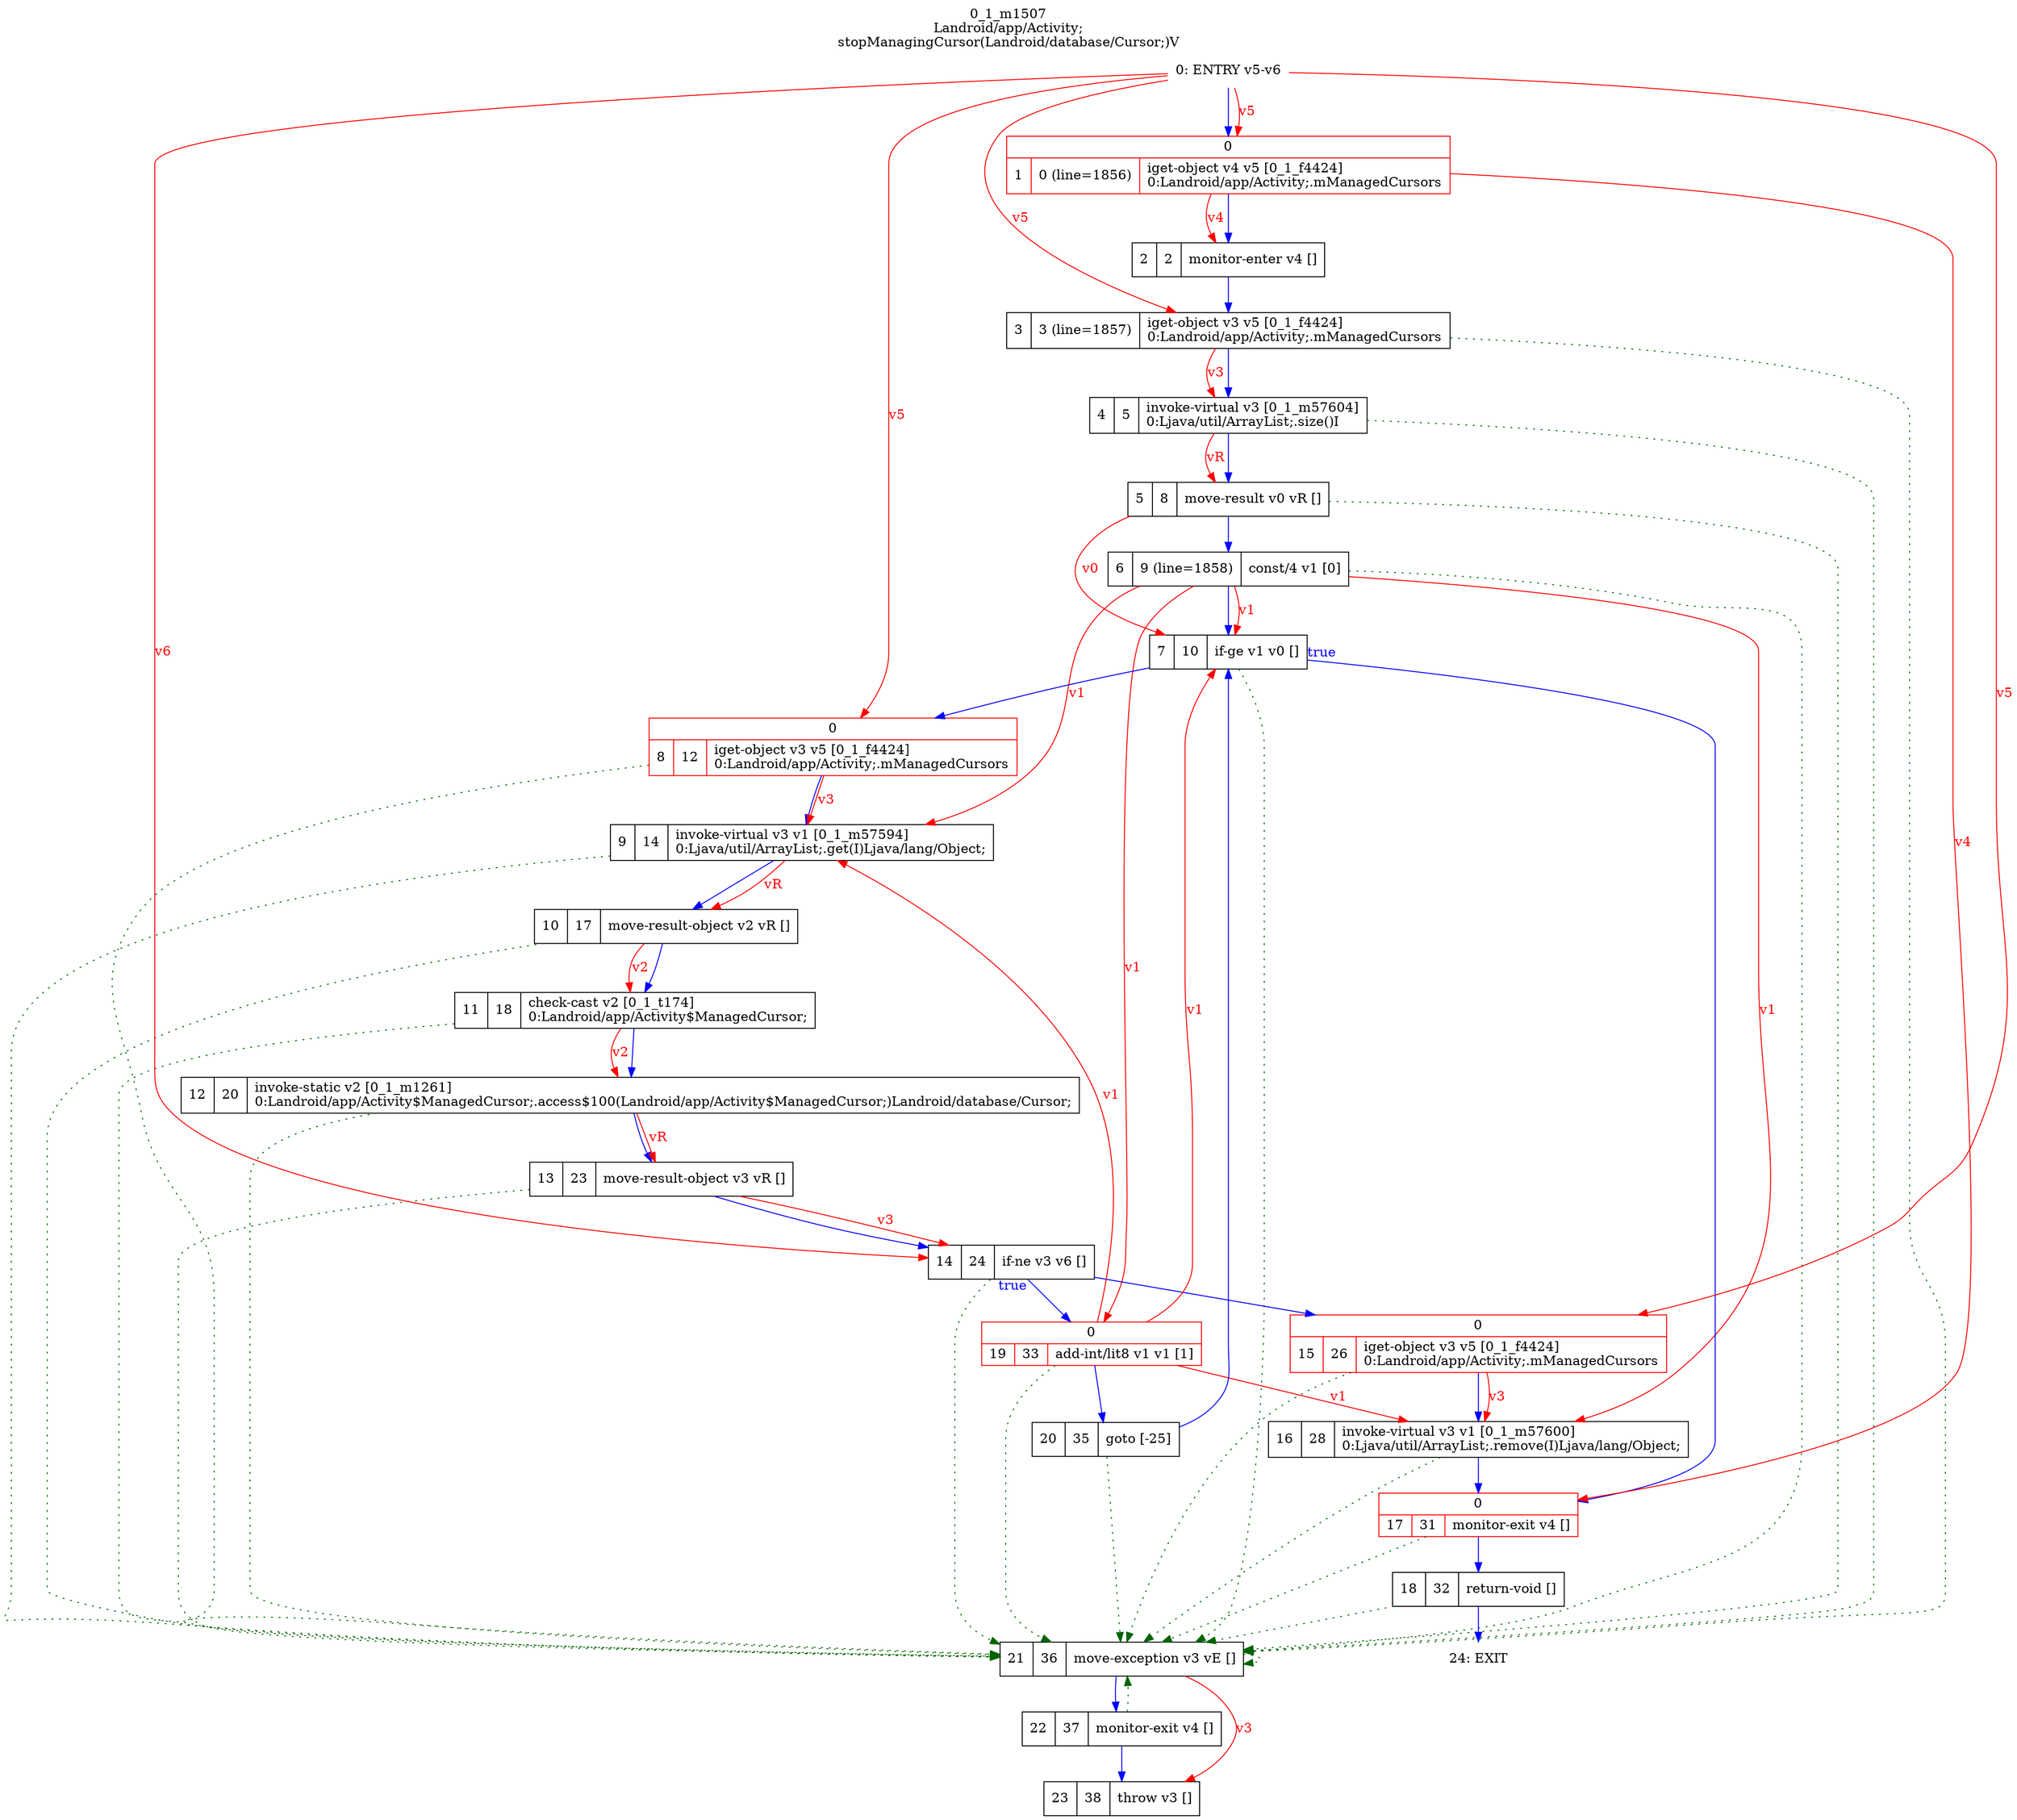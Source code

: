digraph G {
rankdir=UD;
labelloc=t;
label="0_1_m1507\nLandroid/app/Activity;
stopManagingCursor(Landroid/database/Cursor;)V";
3, 4, 5, 6, 7, 8, 9, 10, 11, 12, 13, 14, 15, 16, 17, 18, 19, 20, 21, 22 -> 21 [color=darkgreen, style=dotted];
0[label="0: ENTRY v5-v6",shape=plaintext];
1[label="{0|{1|0 (line=1856)|iget-object v4 v5 [0_1_f4424]\l0:Landroid/app/Activity;.mManagedCursors\l}}",shape=record, color=red];
2[label="2|2|monitor-enter v4 []\l",shape=record];
3[label="3|3 (line=1857)|iget-object v3 v5 [0_1_f4424]\l0:Landroid/app/Activity;.mManagedCursors\l",shape=record];
4[label="4|5|invoke-virtual v3 [0_1_m57604]\l0:Ljava/util/ArrayList;.size()I\l",shape=record,URL="0_1_m57604.dot"];
5[label="5|8|move-result v0 vR []\l",shape=record];
6[label="6|9 (line=1858)|const/4 v1 [0]\l",shape=record];
7[label="7|10|if-ge v1 v0 []\l",shape=record];
8[label="{0|{8|12|iget-object v3 v5 [0_1_f4424]\l0:Landroid/app/Activity;.mManagedCursors\l}}",shape=record, color=red];
9[label="9|14|invoke-virtual v3 v1 [0_1_m57594]\l0:Ljava/util/ArrayList;.get(I)Ljava/lang/Object;\l",shape=record,URL="0_1_m57594.dot"];
10[label="10|17|move-result-object v2 vR []\l",shape=record];
11[label="11|18|check-cast v2 [0_1_t174]\l0:Landroid/app/Activity$ManagedCursor;\l",shape=record];
12[label="12|20|invoke-static v2 [0_1_m1261]\l0:Landroid/app/Activity$ManagedCursor;.access$100(Landroid/app/Activity$ManagedCursor;)Landroid/database/Cursor;\l",shape=record,URL="0_1_m1261.dot"];
13[label="13|23|move-result-object v3 vR []\l",shape=record];
14[label="14|24|if-ne v3 v6 []\l",shape=record];
15[label="{0|{15|26|iget-object v3 v5 [0_1_f4424]\l0:Landroid/app/Activity;.mManagedCursors\l}}",shape=record, color=red];
16[label="16|28|invoke-virtual v3 v1 [0_1_m57600]\l0:Ljava/util/ArrayList;.remove(I)Ljava/lang/Object;\l",shape=record,URL="0_1_m57600.dot"];
17[label="{0|{17|31|monitor-exit v4 []\l}}",shape=record, color=red];
18[label="18|32|return-void []\l",shape=record];
19[label="{0|{19|33|add-int/lit8 v1 v1 [1]\l}}",shape=record, color=red];
20[label="20|35|goto [-25]\l",shape=record];
21[label="21|36|move-exception v3 vE []\l",shape=record];
22[label="22|37|monitor-exit v4 []\l",shape=record];
23[label="23|38|throw v3 []\l",shape=record];
24[label="24: EXIT",shape=plaintext];
0->1 [color=blue, fontcolor=blue,weight=100, taillabel=""];
1->2 [color=blue, fontcolor=blue,weight=100, taillabel=""];
2->3 [color=blue, fontcolor=blue,weight=100, taillabel=""];
3->4 [color=blue, fontcolor=blue,weight=100, taillabel=""];
4->5 [color=blue, fontcolor=blue,weight=100, taillabel=""];
5->6 [color=blue, fontcolor=blue,weight=100, taillabel=""];
6->7 [color=blue, fontcolor=blue,weight=100, taillabel=""];
7->17 [color=blue, fontcolor=blue,weight=10, taillabel="true"];
7->8 [color=blue, fontcolor=blue,weight=100, taillabel=""];
8->9 [color=blue, fontcolor=blue,weight=100, taillabel=""];
9->10 [color=blue, fontcolor=blue,weight=100, taillabel=""];
10->11 [color=blue, fontcolor=blue,weight=100, taillabel=""];
11->12 [color=blue, fontcolor=blue,weight=100, taillabel=""];
12->13 [color=blue, fontcolor=blue,weight=100, taillabel=""];
13->14 [color=blue, fontcolor=blue,weight=100, taillabel=""];
14->19 [color=blue, fontcolor=blue,weight=10, taillabel="true"];
14->15 [color=blue, fontcolor=blue,weight=100, taillabel=""];
15->16 [color=blue, fontcolor=blue,weight=100, taillabel=""];
16->17 [color=blue, fontcolor=blue,weight=100, taillabel=""];
17->18 [color=blue, fontcolor=blue,weight=100, taillabel=""];
18->24 [color=blue, fontcolor=blue,weight=100, taillabel=""];
19->20 [color=blue, fontcolor=blue,weight=100, taillabel=""];
20->7 [color=blue, fontcolor=blue,weight=100, taillabel=""];
21->22 [color=blue, fontcolor=blue,weight=100, taillabel=""];
22->23 [color=blue, fontcolor=blue,weight=100, taillabel=""];
0->1 [color=red, fontcolor=red, label="v5"];
1->2 [color=red, fontcolor=red, label="v4"];
0->3 [color=red, fontcolor=red, label="v5"];
3->4 [color=red, fontcolor=red, label="v3"];
4->5 [color=red, fontcolor=red, label="vR"];
5->7 [color=red, fontcolor=red, label="v0"];
6->7 [color=red, fontcolor=red, label="v1"];
19->7 [color=red, fontcolor=red, label="v1"];
0->8 [color=red, fontcolor=red, label="v5"];
6->9 [color=red, fontcolor=red, label="v1"];
8->9 [color=red, fontcolor=red, label="v3"];
19->9 [color=red, fontcolor=red, label="v1"];
9->10 [color=red, fontcolor=red, label="vR"];
10->11 [color=red, fontcolor=red, label="v2"];
11->12 [color=red, fontcolor=red, label="v2"];
12->13 [color=red, fontcolor=red, label="vR"];
0->14 [color=red, fontcolor=red, label="v6"];
13->14 [color=red, fontcolor=red, label="v3"];
0->15 [color=red, fontcolor=red, label="v5"];
6->16 [color=red, fontcolor=red, label="v1"];
15->16 [color=red, fontcolor=red, label="v3"];
19->16 [color=red, fontcolor=red, label="v1"];
1->17 [color=red, fontcolor=red, label="v4"];
6->19 [color=red, fontcolor=red, label="v1"];
21->23 [color=red, fontcolor=red, label="v3"];
}
